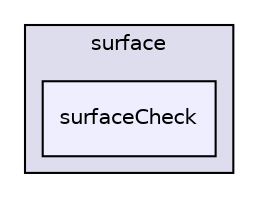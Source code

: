 digraph "applications/utilities/surface/surfaceCheck" {
  bgcolor=transparent;
  compound=true
  node [ fontsize="10", fontname="Helvetica"];
  edge [ labelfontsize="10", labelfontname="Helvetica"];
  subgraph clusterdir_f17de662d5fa06afbf0442aecb6ca0a0 {
    graph [ bgcolor="#ddddee", pencolor="black", label="surface" fontname="Helvetica", fontsize="10", URL="dir_f17de662d5fa06afbf0442aecb6ca0a0.html"]
  dir_c71d562e2ca04d0c83a937934a747b14 [shape=box, label="surfaceCheck", style="filled", fillcolor="#eeeeff", pencolor="black", URL="dir_c71d562e2ca04d0c83a937934a747b14.html"];
  }
}
